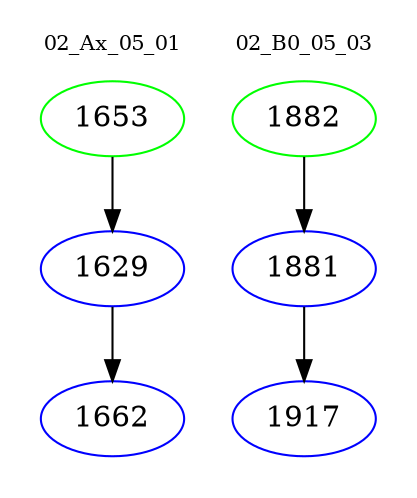 digraph{
subgraph cluster_0 {
color = white
label = "02_Ax_05_01";
fontsize=10;
T0_1653 [label="1653", color="green"]
T0_1653 -> T0_1629 [color="black"]
T0_1629 [label="1629", color="blue"]
T0_1629 -> T0_1662 [color="black"]
T0_1662 [label="1662", color="blue"]
}
subgraph cluster_1 {
color = white
label = "02_B0_05_03";
fontsize=10;
T1_1882 [label="1882", color="green"]
T1_1882 -> T1_1881 [color="black"]
T1_1881 [label="1881", color="blue"]
T1_1881 -> T1_1917 [color="black"]
T1_1917 [label="1917", color="blue"]
}
}
